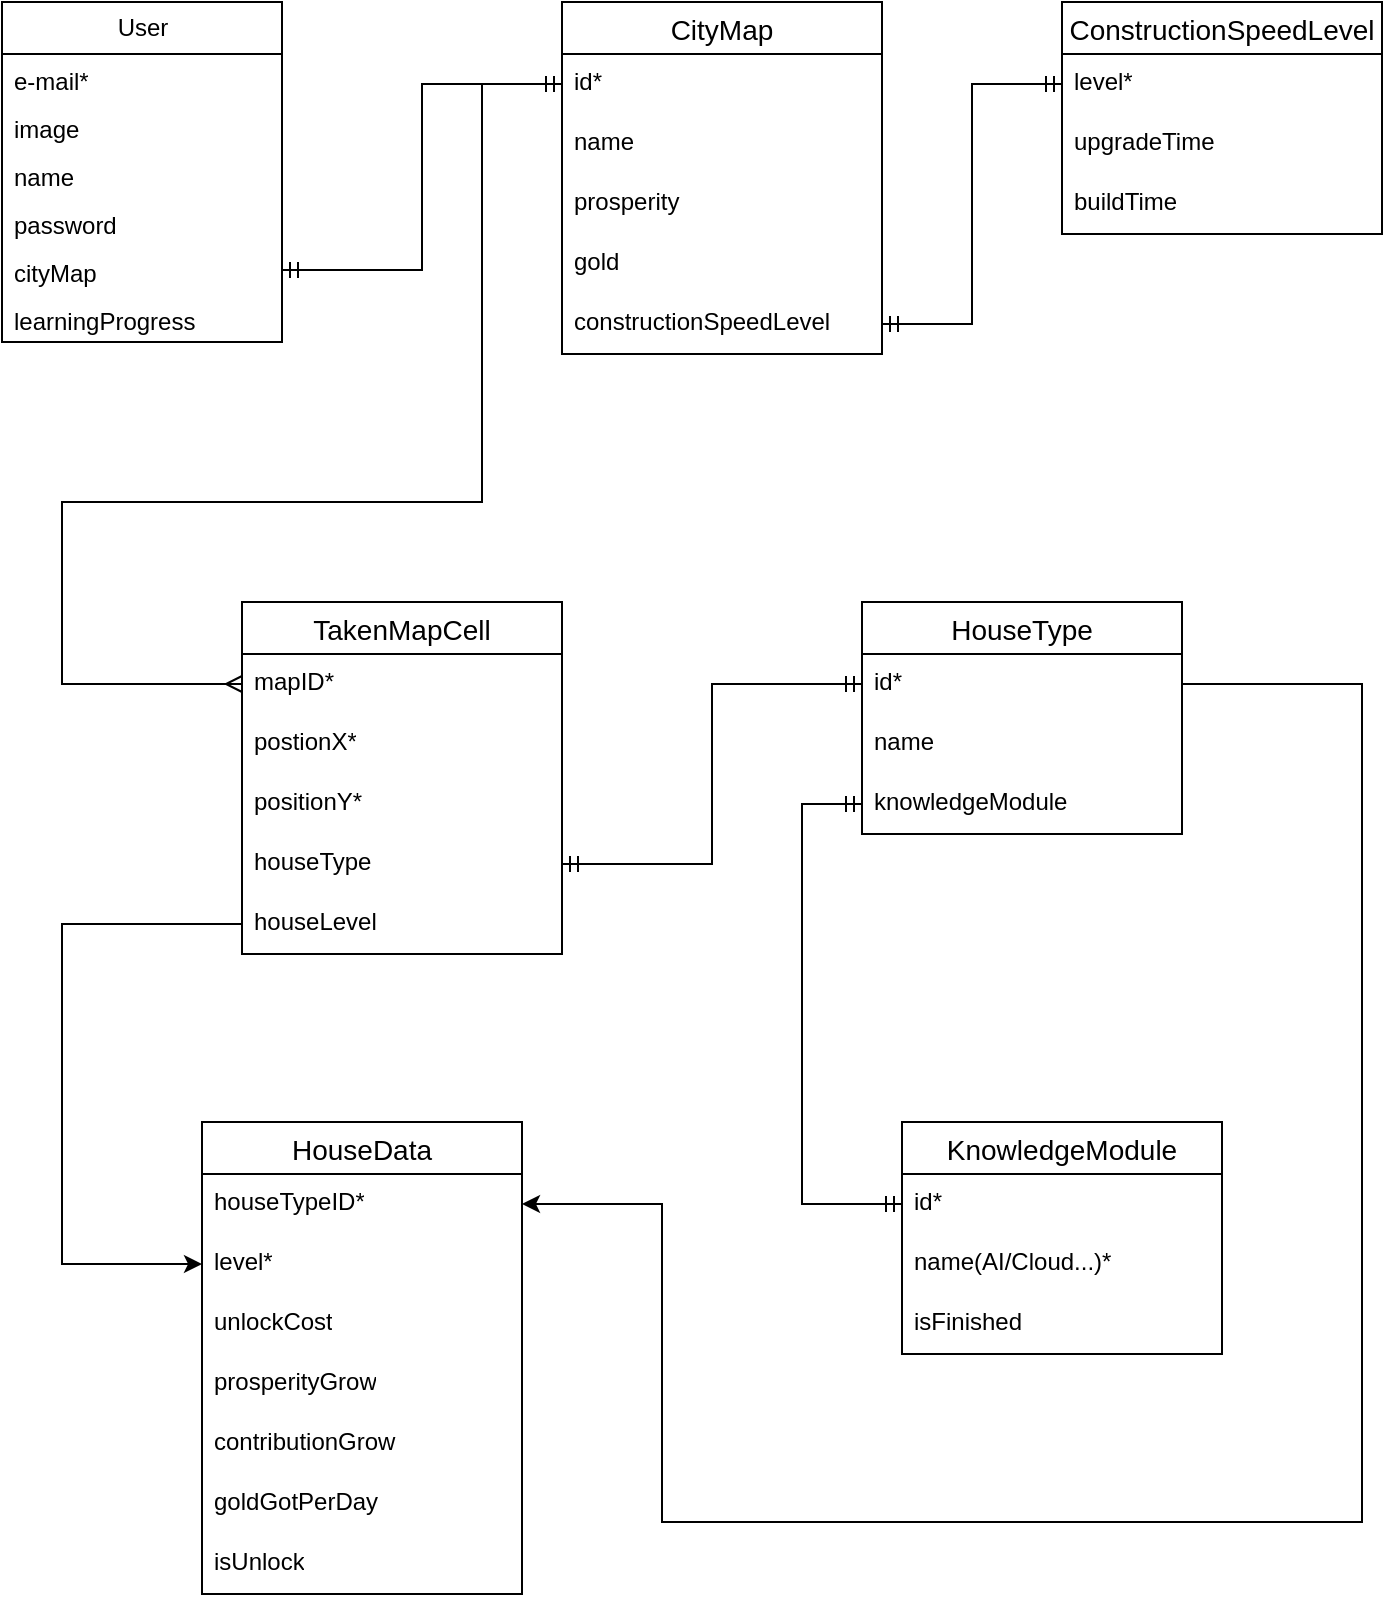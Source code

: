 <mxfile version="21.3.7" type="github">
  <diagram name="第 1 页" id="hxyl9clCtI0ySrIzEndE">
    <mxGraphModel dx="1468" dy="905" grid="1" gridSize="10" guides="1" tooltips="1" connect="1" arrows="1" fold="1" page="1" pageScale="1" pageWidth="827" pageHeight="1169" math="0" shadow="0">
      <root>
        <mxCell id="0" />
        <mxCell id="1" parent="0" />
        <mxCell id="7vO_lwhgxpaiqIaMc6U5-9" value="User" style="swimlane;fontStyle=0;childLayout=stackLayout;horizontal=1;startSize=26;fillColor=none;horizontalStack=0;resizeParent=1;resizeParentMax=0;resizeLast=0;collapsible=1;marginBottom=0;html=1;" vertex="1" parent="1">
          <mxGeometry x="70" y="150" width="140" height="170" as="geometry" />
        </mxCell>
        <mxCell id="7vO_lwhgxpaiqIaMc6U5-19" value="e-mail*" style="text;strokeColor=none;fillColor=none;align=left;verticalAlign=top;spacingLeft=4;spacingRight=4;overflow=hidden;rotatable=0;points=[[0,0.5],[1,0.5]];portConstraint=eastwest;whiteSpace=wrap;html=1;" vertex="1" parent="7vO_lwhgxpaiqIaMc6U5-9">
          <mxGeometry y="26" width="140" height="24" as="geometry" />
        </mxCell>
        <mxCell id="7vO_lwhgxpaiqIaMc6U5-81" value="image" style="text;strokeColor=none;fillColor=none;align=left;verticalAlign=top;spacingLeft=4;spacingRight=4;overflow=hidden;rotatable=0;points=[[0,0.5],[1,0.5]];portConstraint=eastwest;whiteSpace=wrap;html=1;" vertex="1" parent="7vO_lwhgxpaiqIaMc6U5-9">
          <mxGeometry y="50" width="140" height="24" as="geometry" />
        </mxCell>
        <mxCell id="7vO_lwhgxpaiqIaMc6U5-17" value="name" style="text;strokeColor=none;fillColor=none;align=left;verticalAlign=top;spacingLeft=4;spacingRight=4;overflow=hidden;rotatable=0;points=[[0,0.5],[1,0.5]];portConstraint=eastwest;whiteSpace=wrap;html=1;" vertex="1" parent="7vO_lwhgxpaiqIaMc6U5-9">
          <mxGeometry y="74" width="140" height="24" as="geometry" />
        </mxCell>
        <mxCell id="7vO_lwhgxpaiqIaMc6U5-18" value="password" style="text;strokeColor=none;fillColor=none;align=left;verticalAlign=top;spacingLeft=4;spacingRight=4;overflow=hidden;rotatable=0;points=[[0,0.5],[1,0.5]];portConstraint=eastwest;whiteSpace=wrap;html=1;" vertex="1" parent="7vO_lwhgxpaiqIaMc6U5-9">
          <mxGeometry y="98" width="140" height="24" as="geometry" />
        </mxCell>
        <mxCell id="7vO_lwhgxpaiqIaMc6U5-160" value="cityMap" style="text;strokeColor=none;fillColor=none;align=left;verticalAlign=top;spacingLeft=4;spacingRight=4;overflow=hidden;rotatable=0;points=[[0,0.5],[1,0.5]];portConstraint=eastwest;whiteSpace=wrap;html=1;" vertex="1" parent="7vO_lwhgxpaiqIaMc6U5-9">
          <mxGeometry y="122" width="140" height="24" as="geometry" />
        </mxCell>
        <mxCell id="7vO_lwhgxpaiqIaMc6U5-20" value="learningProgress" style="text;strokeColor=none;fillColor=none;align=left;verticalAlign=top;spacingLeft=4;spacingRight=4;overflow=hidden;rotatable=0;points=[[0,0.5],[1,0.5]];portConstraint=eastwest;whiteSpace=wrap;html=1;" vertex="1" parent="7vO_lwhgxpaiqIaMc6U5-9">
          <mxGeometry y="146" width="140" height="24" as="geometry" />
        </mxCell>
        <mxCell id="7vO_lwhgxpaiqIaMc6U5-148" style="edgeStyle=orthogonalEdgeStyle;rounded=0;orthogonalLoop=1;jettySize=auto;html=1;startArrow=ERmandOne;startFill=0;endArrow=ERmany;endFill=0;exitX=0;exitY=0.5;exitDx=0;exitDy=0;entryX=0;entryY=0.5;entryDx=0;entryDy=0;" edge="1" parent="1" source="7vO_lwhgxpaiqIaMc6U5-51" target="7vO_lwhgxpaiqIaMc6U5-158">
          <mxGeometry relative="1" as="geometry">
            <mxPoint x="320" y="190" as="sourcePoint" />
            <mxPoint x="124" y="531" as="targetPoint" />
            <Array as="points">
              <mxPoint x="310" y="191" />
              <mxPoint x="310" y="400" />
              <mxPoint x="100" y="400" />
              <mxPoint x="100" y="491" />
            </Array>
          </mxGeometry>
        </mxCell>
        <mxCell id="7vO_lwhgxpaiqIaMc6U5-49" value="CityMap" style="swimlane;fontStyle=0;childLayout=stackLayout;horizontal=1;startSize=26;horizontalStack=0;resizeParent=1;resizeParentMax=0;resizeLast=0;collapsible=1;marginBottom=0;align=center;fontSize=14;" vertex="1" parent="1">
          <mxGeometry x="350" y="150" width="160" height="176" as="geometry" />
        </mxCell>
        <mxCell id="7vO_lwhgxpaiqIaMc6U5-51" value="id*" style="text;strokeColor=none;fillColor=none;spacingLeft=4;spacingRight=4;overflow=hidden;rotatable=0;points=[[0,0.5],[1,0.5]];portConstraint=eastwest;fontSize=12;whiteSpace=wrap;html=1;" vertex="1" parent="7vO_lwhgxpaiqIaMc6U5-49">
          <mxGeometry y="26" width="160" height="30" as="geometry" />
        </mxCell>
        <mxCell id="7vO_lwhgxpaiqIaMc6U5-54" value="name" style="text;strokeColor=none;fillColor=none;spacingLeft=4;spacingRight=4;overflow=hidden;rotatable=0;points=[[0,0.5],[1,0.5]];portConstraint=eastwest;fontSize=12;whiteSpace=wrap;html=1;" vertex="1" parent="7vO_lwhgxpaiqIaMc6U5-49">
          <mxGeometry y="56" width="160" height="30" as="geometry" />
        </mxCell>
        <mxCell id="7vO_lwhgxpaiqIaMc6U5-73" value="prosperity" style="text;strokeColor=none;fillColor=none;spacingLeft=4;spacingRight=4;overflow=hidden;rotatable=0;points=[[0,0.5],[1,0.5]];portConstraint=eastwest;fontSize=12;whiteSpace=wrap;html=1;" vertex="1" parent="7vO_lwhgxpaiqIaMc6U5-49">
          <mxGeometry y="86" width="160" height="30" as="geometry" />
        </mxCell>
        <mxCell id="7vO_lwhgxpaiqIaMc6U5-55" value="gold" style="text;strokeColor=none;fillColor=none;spacingLeft=4;spacingRight=4;overflow=hidden;rotatable=0;points=[[0,0.5],[1,0.5]];portConstraint=eastwest;fontSize=12;whiteSpace=wrap;html=1;" vertex="1" parent="7vO_lwhgxpaiqIaMc6U5-49">
          <mxGeometry y="116" width="160" height="30" as="geometry" />
        </mxCell>
        <mxCell id="7vO_lwhgxpaiqIaMc6U5-132" value="constructionSpeedLevel" style="text;strokeColor=none;fillColor=none;spacingLeft=4;spacingRight=4;overflow=hidden;rotatable=0;points=[[0,0.5],[1,0.5]];portConstraint=eastwest;fontSize=12;whiteSpace=wrap;html=1;" vertex="1" parent="7vO_lwhgxpaiqIaMc6U5-49">
          <mxGeometry y="146" width="160" height="30" as="geometry" />
        </mxCell>
        <mxCell id="7vO_lwhgxpaiqIaMc6U5-68" value="HouseType" style="swimlane;fontStyle=0;childLayout=stackLayout;horizontal=1;startSize=26;horizontalStack=0;resizeParent=1;resizeParentMax=0;resizeLast=0;collapsible=1;marginBottom=0;align=center;fontSize=14;" vertex="1" parent="1">
          <mxGeometry x="500" y="450" width="160" height="116" as="geometry" />
        </mxCell>
        <mxCell id="7vO_lwhgxpaiqIaMc6U5-69" value="id*" style="text;strokeColor=none;fillColor=none;spacingLeft=4;spacingRight=4;overflow=hidden;rotatable=0;points=[[0,0.5],[1,0.5]];portConstraint=eastwest;fontSize=12;whiteSpace=wrap;html=1;" vertex="1" parent="7vO_lwhgxpaiqIaMc6U5-68">
          <mxGeometry y="26" width="160" height="30" as="geometry" />
        </mxCell>
        <mxCell id="7vO_lwhgxpaiqIaMc6U5-166" value="name" style="text;strokeColor=none;fillColor=none;spacingLeft=4;spacingRight=4;overflow=hidden;rotatable=0;points=[[0,0.5],[1,0.5]];portConstraint=eastwest;fontSize=12;whiteSpace=wrap;html=1;" vertex="1" parent="7vO_lwhgxpaiqIaMc6U5-68">
          <mxGeometry y="56" width="160" height="30" as="geometry" />
        </mxCell>
        <mxCell id="7vO_lwhgxpaiqIaMc6U5-112" value="knowledgeModule" style="text;strokeColor=none;fillColor=none;spacingLeft=4;spacingRight=4;overflow=hidden;rotatable=0;points=[[0,0.5],[1,0.5]];portConstraint=eastwest;fontSize=12;whiteSpace=wrap;html=1;" vertex="1" parent="7vO_lwhgxpaiqIaMc6U5-68">
          <mxGeometry y="86" width="160" height="30" as="geometry" />
        </mxCell>
        <mxCell id="7vO_lwhgxpaiqIaMc6U5-85" value="KnowledgeModule" style="swimlane;fontStyle=0;childLayout=stackLayout;horizontal=1;startSize=26;horizontalStack=0;resizeParent=1;resizeParentMax=0;resizeLast=0;collapsible=1;marginBottom=0;align=center;fontSize=14;" vertex="1" parent="1">
          <mxGeometry x="520" y="710" width="160" height="116" as="geometry" />
        </mxCell>
        <mxCell id="7vO_lwhgxpaiqIaMc6U5-87" value="id*" style="text;strokeColor=none;fillColor=none;spacingLeft=4;spacingRight=4;overflow=hidden;rotatable=0;points=[[0,0.5],[1,0.5]];portConstraint=eastwest;fontSize=12;whiteSpace=wrap;html=1;" vertex="1" parent="7vO_lwhgxpaiqIaMc6U5-85">
          <mxGeometry y="26" width="160" height="30" as="geometry" />
        </mxCell>
        <mxCell id="7vO_lwhgxpaiqIaMc6U5-167" value="name(AI/Cloud...)*" style="text;strokeColor=none;fillColor=none;spacingLeft=4;spacingRight=4;overflow=hidden;rotatable=0;points=[[0,0.5],[1,0.5]];portConstraint=eastwest;fontSize=12;whiteSpace=wrap;html=1;" vertex="1" parent="7vO_lwhgxpaiqIaMc6U5-85">
          <mxGeometry y="56" width="160" height="30" as="geometry" />
        </mxCell>
        <mxCell id="7vO_lwhgxpaiqIaMc6U5-90" value="isFinished" style="text;strokeColor=none;fillColor=none;spacingLeft=4;spacingRight=4;overflow=hidden;rotatable=0;points=[[0,0.5],[1,0.5]];portConstraint=eastwest;fontSize=12;whiteSpace=wrap;html=1;" vertex="1" parent="7vO_lwhgxpaiqIaMc6U5-85">
          <mxGeometry y="86" width="160" height="30" as="geometry" />
        </mxCell>
        <mxCell id="7vO_lwhgxpaiqIaMc6U5-102" value="HouseData" style="swimlane;fontStyle=0;childLayout=stackLayout;horizontal=1;startSize=26;horizontalStack=0;resizeParent=1;resizeParentMax=0;resizeLast=0;collapsible=1;marginBottom=0;align=center;fontSize=14;" vertex="1" parent="1">
          <mxGeometry x="170" y="710" width="160" height="236" as="geometry" />
        </mxCell>
        <mxCell id="7vO_lwhgxpaiqIaMc6U5-104" value="houseTypeID*" style="text;strokeColor=none;fillColor=none;spacingLeft=4;spacingRight=4;overflow=hidden;rotatable=0;points=[[0,0.5],[1,0.5]];portConstraint=eastwest;fontSize=12;whiteSpace=wrap;html=1;" vertex="1" parent="7vO_lwhgxpaiqIaMc6U5-102">
          <mxGeometry y="26" width="160" height="30" as="geometry" />
        </mxCell>
        <mxCell id="7vO_lwhgxpaiqIaMc6U5-116" value="level*" style="text;strokeColor=none;fillColor=none;spacingLeft=4;spacingRight=4;overflow=hidden;rotatable=0;points=[[0,0.5],[1,0.5]];portConstraint=eastwest;fontSize=12;whiteSpace=wrap;html=1;" vertex="1" parent="7vO_lwhgxpaiqIaMc6U5-102">
          <mxGeometry y="56" width="160" height="30" as="geometry" />
        </mxCell>
        <mxCell id="7vO_lwhgxpaiqIaMc6U5-129" value="unlockCost" style="text;strokeColor=none;fillColor=none;spacingLeft=4;spacingRight=4;overflow=hidden;rotatable=0;points=[[0,0.5],[1,0.5]];portConstraint=eastwest;fontSize=12;whiteSpace=wrap;html=1;" vertex="1" parent="7vO_lwhgxpaiqIaMc6U5-102">
          <mxGeometry y="86" width="160" height="30" as="geometry" />
        </mxCell>
        <mxCell id="7vO_lwhgxpaiqIaMc6U5-117" value="prosperityGrow" style="text;strokeColor=none;fillColor=none;spacingLeft=4;spacingRight=4;overflow=hidden;rotatable=0;points=[[0,0.5],[1,0.5]];portConstraint=eastwest;fontSize=12;whiteSpace=wrap;html=1;" vertex="1" parent="7vO_lwhgxpaiqIaMc6U5-102">
          <mxGeometry y="116" width="160" height="30" as="geometry" />
        </mxCell>
        <mxCell id="7vO_lwhgxpaiqIaMc6U5-138" value="contributionGrow" style="text;strokeColor=none;fillColor=none;spacingLeft=4;spacingRight=4;overflow=hidden;rotatable=0;points=[[0,0.5],[1,0.5]];portConstraint=eastwest;fontSize=12;whiteSpace=wrap;html=1;" vertex="1" parent="7vO_lwhgxpaiqIaMc6U5-102">
          <mxGeometry y="146" width="160" height="30" as="geometry" />
        </mxCell>
        <mxCell id="7vO_lwhgxpaiqIaMc6U5-131" value="goldGotPerDay" style="text;strokeColor=none;fillColor=none;spacingLeft=4;spacingRight=4;overflow=hidden;rotatable=0;points=[[0,0.5],[1,0.5]];portConstraint=eastwest;fontSize=12;whiteSpace=wrap;html=1;" vertex="1" parent="7vO_lwhgxpaiqIaMc6U5-102">
          <mxGeometry y="176" width="160" height="30" as="geometry" />
        </mxCell>
        <mxCell id="7vO_lwhgxpaiqIaMc6U5-152" value="isUnlock" style="text;strokeColor=none;fillColor=none;spacingLeft=4;spacingRight=4;overflow=hidden;rotatable=0;points=[[0,0.5],[1,0.5]];portConstraint=eastwest;fontSize=12;whiteSpace=wrap;html=1;" vertex="1" parent="7vO_lwhgxpaiqIaMc6U5-102">
          <mxGeometry y="206" width="160" height="30" as="geometry" />
        </mxCell>
        <mxCell id="7vO_lwhgxpaiqIaMc6U5-118" style="edgeStyle=orthogonalEdgeStyle;rounded=0;orthogonalLoop=1;jettySize=auto;html=1;entryX=0;entryY=0.5;entryDx=0;entryDy=0;endArrow=ERmandOne;endFill=0;startArrow=ERmandOne;startFill=0;exitX=1;exitY=0.5;exitDx=0;exitDy=0;" edge="1" parent="1" source="7vO_lwhgxpaiqIaMc6U5-160" target="7vO_lwhgxpaiqIaMc6U5-51">
          <mxGeometry relative="1" as="geometry">
            <mxPoint x="250" y="290" as="sourcePoint" />
          </mxGeometry>
        </mxCell>
        <mxCell id="7vO_lwhgxpaiqIaMc6U5-133" value="ConstructionSpeedLevel" style="swimlane;fontStyle=0;childLayout=stackLayout;horizontal=1;startSize=26;horizontalStack=0;resizeParent=1;resizeParentMax=0;resizeLast=0;collapsible=1;marginBottom=0;align=center;fontSize=14;" vertex="1" parent="1">
          <mxGeometry x="600" y="150" width="160" height="116" as="geometry" />
        </mxCell>
        <mxCell id="7vO_lwhgxpaiqIaMc6U5-135" value="level*" style="text;strokeColor=none;fillColor=none;spacingLeft=4;spacingRight=4;overflow=hidden;rotatable=0;points=[[0,0.5],[1,0.5]];portConstraint=eastwest;fontSize=12;whiteSpace=wrap;html=1;" vertex="1" parent="7vO_lwhgxpaiqIaMc6U5-133">
          <mxGeometry y="26" width="160" height="30" as="geometry" />
        </mxCell>
        <mxCell id="7vO_lwhgxpaiqIaMc6U5-134" value="upgradeTime" style="text;strokeColor=none;fillColor=none;spacingLeft=4;spacingRight=4;overflow=hidden;rotatable=0;points=[[0,0.5],[1,0.5]];portConstraint=eastwest;fontSize=12;whiteSpace=wrap;html=1;" vertex="1" parent="7vO_lwhgxpaiqIaMc6U5-133">
          <mxGeometry y="56" width="160" height="30" as="geometry" />
        </mxCell>
        <mxCell id="7vO_lwhgxpaiqIaMc6U5-136" value="buildTime" style="text;strokeColor=none;fillColor=none;spacingLeft=4;spacingRight=4;overflow=hidden;rotatable=0;points=[[0,0.5],[1,0.5]];portConstraint=eastwest;fontSize=12;whiteSpace=wrap;html=1;" vertex="1" parent="7vO_lwhgxpaiqIaMc6U5-133">
          <mxGeometry y="86" width="160" height="30" as="geometry" />
        </mxCell>
        <mxCell id="7vO_lwhgxpaiqIaMc6U5-139" value="TakenMapCell" style="swimlane;fontStyle=0;childLayout=stackLayout;horizontal=1;startSize=26;horizontalStack=0;resizeParent=1;resizeParentMax=0;resizeLast=0;collapsible=1;marginBottom=0;align=center;fontSize=14;" vertex="1" parent="1">
          <mxGeometry x="190" y="450" width="160" height="176" as="geometry" />
        </mxCell>
        <mxCell id="7vO_lwhgxpaiqIaMc6U5-158" value="mapID*" style="text;strokeColor=none;fillColor=none;spacingLeft=4;spacingRight=4;overflow=hidden;rotatable=0;points=[[0,0.5],[1,0.5]];portConstraint=eastwest;fontSize=12;whiteSpace=wrap;html=1;" vertex="1" parent="7vO_lwhgxpaiqIaMc6U5-139">
          <mxGeometry y="26" width="160" height="30" as="geometry" />
        </mxCell>
        <mxCell id="7vO_lwhgxpaiqIaMc6U5-141" value="postionX*" style="text;strokeColor=none;fillColor=none;spacingLeft=4;spacingRight=4;overflow=hidden;rotatable=0;points=[[0,0.5],[1,0.5]];portConstraint=eastwest;fontSize=12;whiteSpace=wrap;html=1;" vertex="1" parent="7vO_lwhgxpaiqIaMc6U5-139">
          <mxGeometry y="56" width="160" height="30" as="geometry" />
        </mxCell>
        <mxCell id="7vO_lwhgxpaiqIaMc6U5-142" value="positionY*" style="text;strokeColor=none;fillColor=none;spacingLeft=4;spacingRight=4;overflow=hidden;rotatable=0;points=[[0,0.5],[1,0.5]];portConstraint=eastwest;fontSize=12;whiteSpace=wrap;html=1;" vertex="1" parent="7vO_lwhgxpaiqIaMc6U5-139">
          <mxGeometry y="86" width="160" height="30" as="geometry" />
        </mxCell>
        <mxCell id="7vO_lwhgxpaiqIaMc6U5-161" value="houseType" style="text;strokeColor=none;fillColor=none;spacingLeft=4;spacingRight=4;overflow=hidden;rotatable=0;points=[[0,0.5],[1,0.5]];portConstraint=eastwest;fontSize=12;whiteSpace=wrap;html=1;" vertex="1" parent="7vO_lwhgxpaiqIaMc6U5-139">
          <mxGeometry y="116" width="160" height="30" as="geometry" />
        </mxCell>
        <mxCell id="7vO_lwhgxpaiqIaMc6U5-143" value="houseLevel" style="text;strokeColor=none;fillColor=none;spacingLeft=4;spacingRight=4;overflow=hidden;rotatable=0;points=[[0,0.5],[1,0.5]];portConstraint=eastwest;fontSize=12;whiteSpace=wrap;html=1;" vertex="1" parent="7vO_lwhgxpaiqIaMc6U5-139">
          <mxGeometry y="146" width="160" height="30" as="geometry" />
        </mxCell>
        <mxCell id="7vO_lwhgxpaiqIaMc6U5-151" style="edgeStyle=orthogonalEdgeStyle;rounded=0;orthogonalLoop=1;jettySize=auto;html=1;exitX=1;exitY=0.5;exitDx=0;exitDy=0;entryX=0;entryY=0.5;entryDx=0;entryDy=0;endArrow=ERmandOne;endFill=0;startArrow=ERmandOne;startFill=0;" edge="1" parent="1" source="7vO_lwhgxpaiqIaMc6U5-132" target="7vO_lwhgxpaiqIaMc6U5-135">
          <mxGeometry relative="1" as="geometry" />
        </mxCell>
        <mxCell id="7vO_lwhgxpaiqIaMc6U5-174" style="edgeStyle=orthogonalEdgeStyle;rounded=0;orthogonalLoop=1;jettySize=auto;html=1;exitX=1;exitY=0.5;exitDx=0;exitDy=0;entryX=0;entryY=0.5;entryDx=0;entryDy=0;endArrow=ERmandOne;endFill=0;startArrow=ERmandOne;startFill=0;" edge="1" parent="1" source="7vO_lwhgxpaiqIaMc6U5-161" target="7vO_lwhgxpaiqIaMc6U5-69">
          <mxGeometry relative="1" as="geometry" />
        </mxCell>
        <mxCell id="7vO_lwhgxpaiqIaMc6U5-177" style="edgeStyle=orthogonalEdgeStyle;rounded=0;orthogonalLoop=1;jettySize=auto;html=1;exitX=0;exitY=0.5;exitDx=0;exitDy=0;entryX=0;entryY=0.5;entryDx=0;entryDy=0;" edge="1" parent="1" source="7vO_lwhgxpaiqIaMc6U5-143" target="7vO_lwhgxpaiqIaMc6U5-116">
          <mxGeometry relative="1" as="geometry">
            <mxPoint x="100" y="760" as="targetPoint" />
            <Array as="points">
              <mxPoint x="100" y="611" />
              <mxPoint x="100" y="781" />
            </Array>
          </mxGeometry>
        </mxCell>
        <mxCell id="7vO_lwhgxpaiqIaMc6U5-178" style="edgeStyle=orthogonalEdgeStyle;rounded=0;orthogonalLoop=1;jettySize=auto;html=1;exitX=1;exitY=0.5;exitDx=0;exitDy=0;entryX=1;entryY=0.5;entryDx=0;entryDy=0;" edge="1" parent="1" source="7vO_lwhgxpaiqIaMc6U5-69" target="7vO_lwhgxpaiqIaMc6U5-104">
          <mxGeometry relative="1" as="geometry">
            <Array as="points">
              <mxPoint x="750" y="491" />
              <mxPoint x="750" y="910" />
              <mxPoint x="400" y="910" />
              <mxPoint x="400" y="751" />
            </Array>
          </mxGeometry>
        </mxCell>
        <mxCell id="7vO_lwhgxpaiqIaMc6U5-179" style="edgeStyle=orthogonalEdgeStyle;rounded=0;orthogonalLoop=1;jettySize=auto;html=1;exitX=0;exitY=0.5;exitDx=0;exitDy=0;entryX=0;entryY=0.5;entryDx=0;entryDy=0;endArrow=ERmandOne;endFill=0;startArrow=ERmandOne;startFill=0;" edge="1" parent="1" source="7vO_lwhgxpaiqIaMc6U5-112" target="7vO_lwhgxpaiqIaMc6U5-87">
          <mxGeometry relative="1" as="geometry">
            <Array as="points">
              <mxPoint x="470" y="551" />
              <mxPoint x="470" y="751" />
            </Array>
          </mxGeometry>
        </mxCell>
      </root>
    </mxGraphModel>
  </diagram>
</mxfile>
